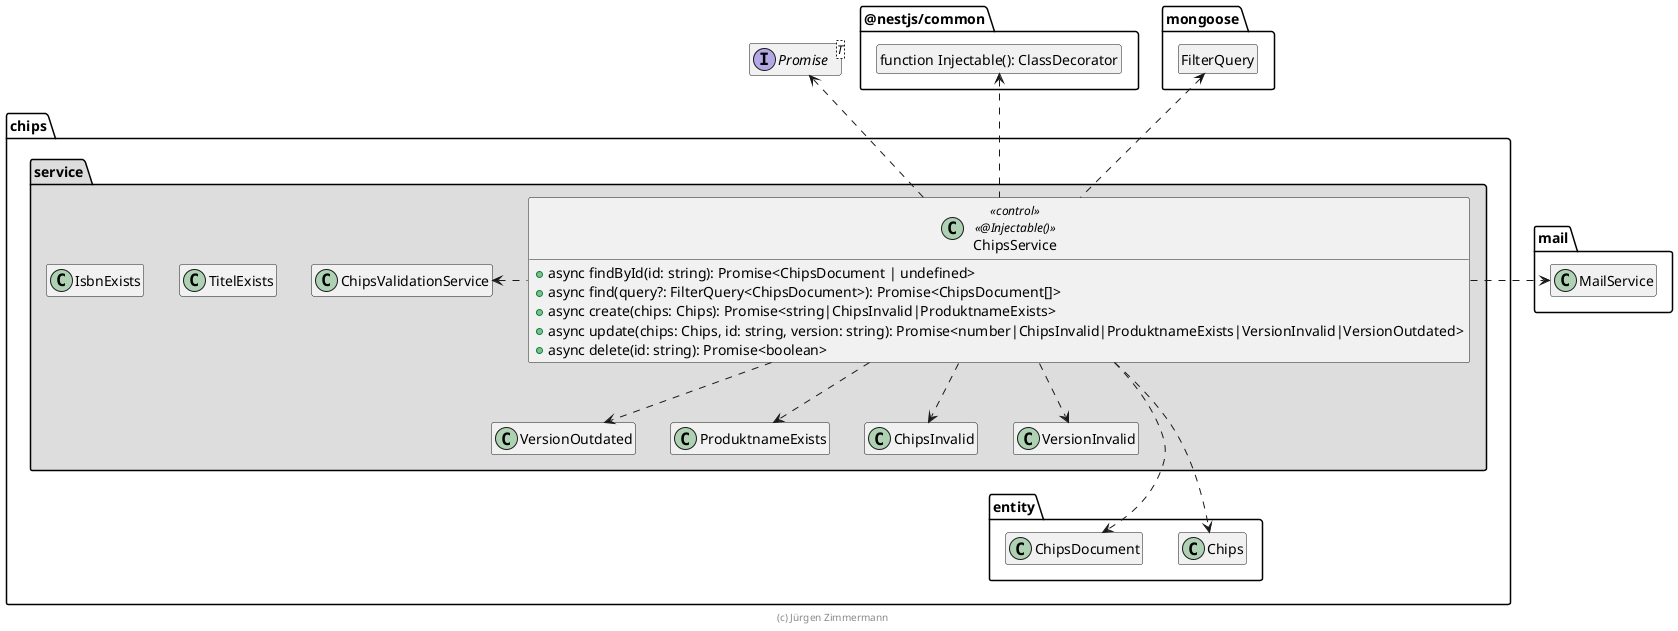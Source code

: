 ' Copyright (C) 2019 - present Juergen Zimmermann, Hochschule Karlsruhe
'
' This program is free software: you can redistribute it and/or modify
' it under the terms of the GNU General Public License as published by
' the Free Software Foundation, either version 3 of the License, or
' (at your option) any later version.
'
' This program is distributed in the hope that it will be useful,
' but WITHOUT ANY WARRANTY; without even the implied warranty of
' MERCHANTABILITY or FITNESS FOR A PARTICULAR PURPOSE.  See the
' GNU General Public License for more details.
'
' You should have received a copy of the GNU General Public License
' along with this program.  If not, see <https://www.gnu.org/licenses/>.

' Preview durch <Alt>d

@startuml Anwendungskern

interface Promise<T>

package @nestjs/common {
  class "function Injectable(): ClassDecorator" as Injectable
  hide Injectable circle
}

package mongoose {
  class FilterQuery
  hide FilterQuery circle
}

package mail {
  class MailService
}

package chips {
  package entity {
    class Chips
    class ChipsDocument

  }

  package service #DDDDDD {
    class ChipsInvalid
    class TitelExists
    class IsbnExists
    class VersionInvalid
    class VersionOutdated

    ChipsService .up.> Promise
    ChipsService ..> Chips
    ChipsService ..> ChipsDocument
    ChipsService .left.> ChipsValidationService
    ChipsService ..> ChipsInvalid
    ChipsService ..> ProduktnameExists
    ChipsService ..> VersionInvalid
    ChipsService ..> VersionOutdated
    ChipsService .right.> MailService
    ChipsService .up.> FilterQuery
    ChipsService .up.> Injectable

    class ChipsService << control >> <<@Injectable()>> {
      + async findById(id: string): Promise<ChipsDocument | undefined>
      + async find(query?: FilterQuery<ChipsDocument>): Promise<ChipsDocument[]>
      + async create(chips: Chips): Promise<string|ChipsInvalid|ProduktnameExists>
      + async update(chips: Chips, id: string, version: string): Promise<number|ChipsInvalid|ProduktnameExists|VersionInvalid|VersionOutdated>
      + async delete(id: string): Promise<boolean>
    }

    VersionOutdated -[hidden]-> ChipsDocument
  }
}

hide empty members

footer (c) Jürgen Zimmermann

@enduml
